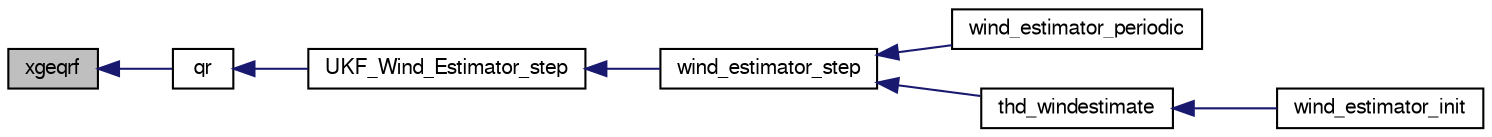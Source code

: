 digraph "xgeqrf"
{
  edge [fontname="FreeSans",fontsize="10",labelfontname="FreeSans",labelfontsize="10"];
  node [fontname="FreeSans",fontsize="10",shape=record];
  rankdir="LR";
  Node1 [label="xgeqrf",height=0.2,width=0.4,color="black", fillcolor="grey75", style="filled", fontcolor="black"];
  Node1 -> Node2 [dir="back",color="midnightblue",fontsize="10",style="solid",fontname="FreeSans"];
  Node2 [label="qr",height=0.2,width=0.4,color="black", fillcolor="white", style="filled",URL="$UKF__Wind__Estimator_8c.html#ab9fd07eef78a8a550bcd859339c5f401"];
  Node2 -> Node3 [dir="back",color="midnightblue",fontsize="10",style="solid",fontname="FreeSans"];
  Node3 [label="UKF_Wind_Estimator_step",height=0.2,width=0.4,color="black", fillcolor="white", style="filled",URL="$UKF__Wind__Estimator_8h.html#ace2249208dcb95cf298d03ea903f34b1"];
  Node3 -> Node4 [dir="back",color="midnightblue",fontsize="10",style="solid",fontname="FreeSans"];
  Node4 [label="wind_estimator_step",height=0.2,width=0.4,color="black", fillcolor="white", style="filled",URL="$wind__estimator_8c.html#a9625948d6ba7c62cb2603ce28bfb5d56"];
  Node4 -> Node5 [dir="back",color="midnightblue",fontsize="10",style="solid",fontname="FreeSans"];
  Node5 [label="wind_estimator_periodic",height=0.2,width=0.4,color="black", fillcolor="white", style="filled",URL="$wind__estimator_8h.html#a0a4f52d63873704d3581f69f44d71751"];
  Node4 -> Node6 [dir="back",color="midnightblue",fontsize="10",style="solid",fontname="FreeSans"];
  Node6 [label="thd_windestimate",height=0.2,width=0.4,color="black", fillcolor="white", style="filled",URL="$wind__estimator_8c.html#a6952c23304a7c54b622c76cc1c70c6c9"];
  Node6 -> Node7 [dir="back",color="midnightblue",fontsize="10",style="solid",fontname="FreeSans"];
  Node7 [label="wind_estimator_init",height=0.2,width=0.4,color="black", fillcolor="white", style="filled",URL="$wind__estimator_8h.html#aeba75f12b0ae0a57b4269345a348e779"];
}
